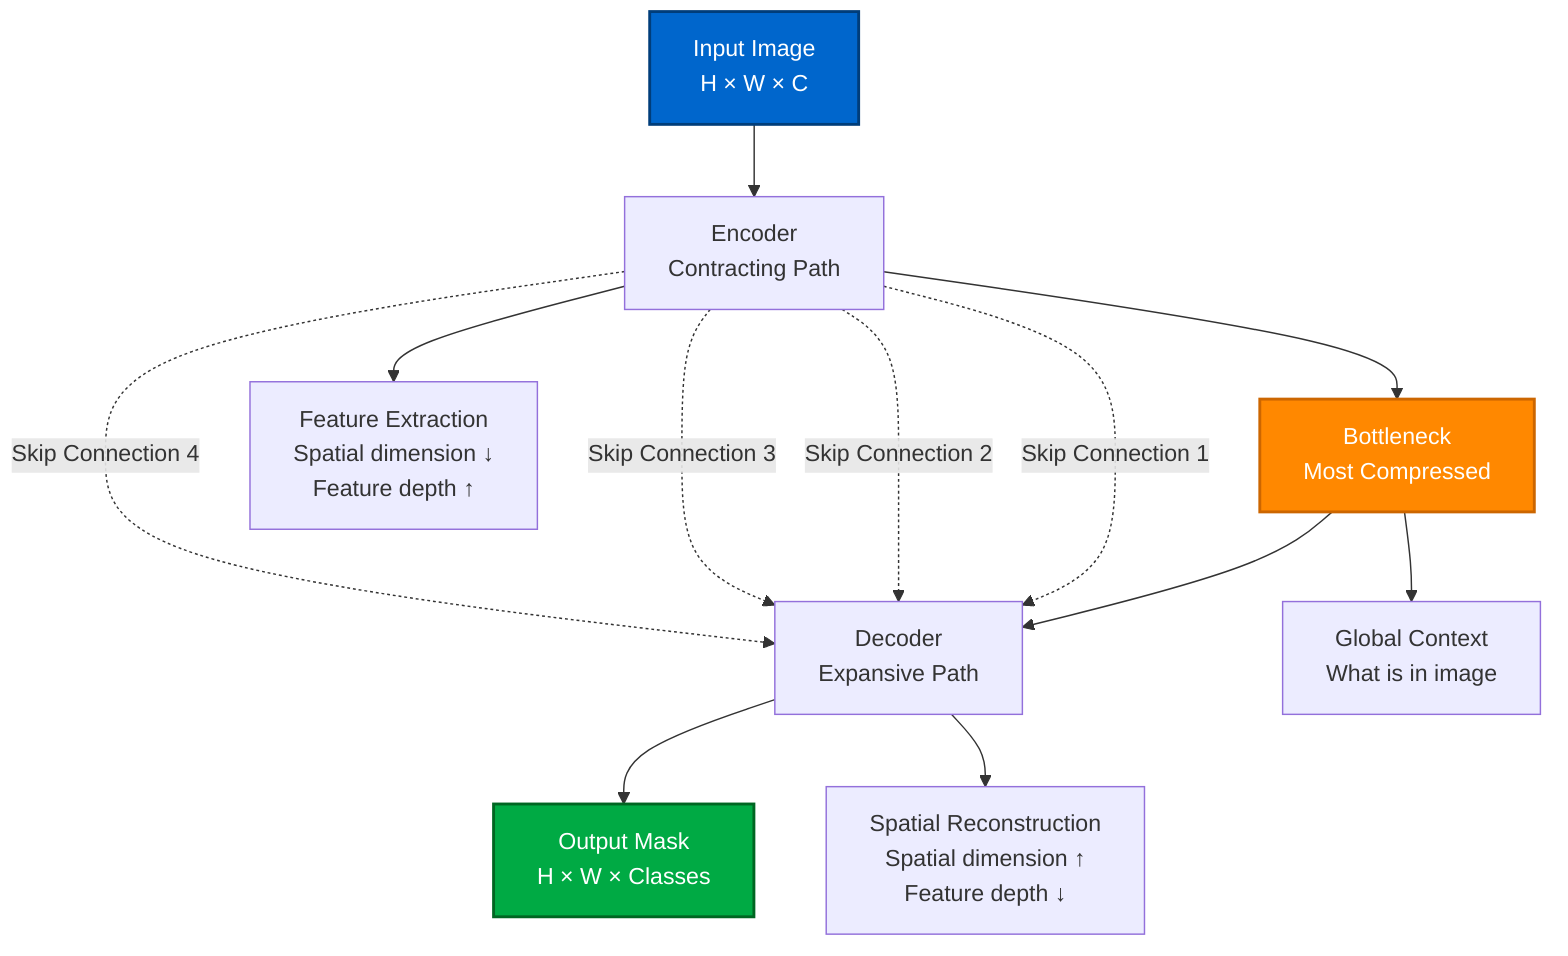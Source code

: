 graph TD
    A[Input Image<br/>H × W × C] --> B[Encoder<br/>Contracting Path]
    B --> C[Bottleneck<br/>Most Compressed]
    C --> D[Decoder<br/>Expansive Path]
    D --> E[Output Mask<br/>H × W × Classes]
    
    B -.->|Skip Connection 1| D
    B -.->|Skip Connection 2| D
    B -.->|Skip Connection 3| D
    B -.->|Skip Connection 4| D
    
    B --> B1["Feature Extraction<br/>Spatial dimension ↓<br/>Feature depth ↑"]
    C --> C1["Global Context<br/>What is in image"]
    D --> D1["Spatial Reconstruction<br/>Spatial dimension ↑<br/>Feature depth ↓"]
    
    style A fill:#0066cc,stroke:#003d7a,stroke-width:2px,color:#fff
    style E fill:#00aa44,stroke:#006622,stroke-width:2px,color:#fff
    style C fill:#ff8800,stroke:#cc6600,stroke-width:2px,color:#fff